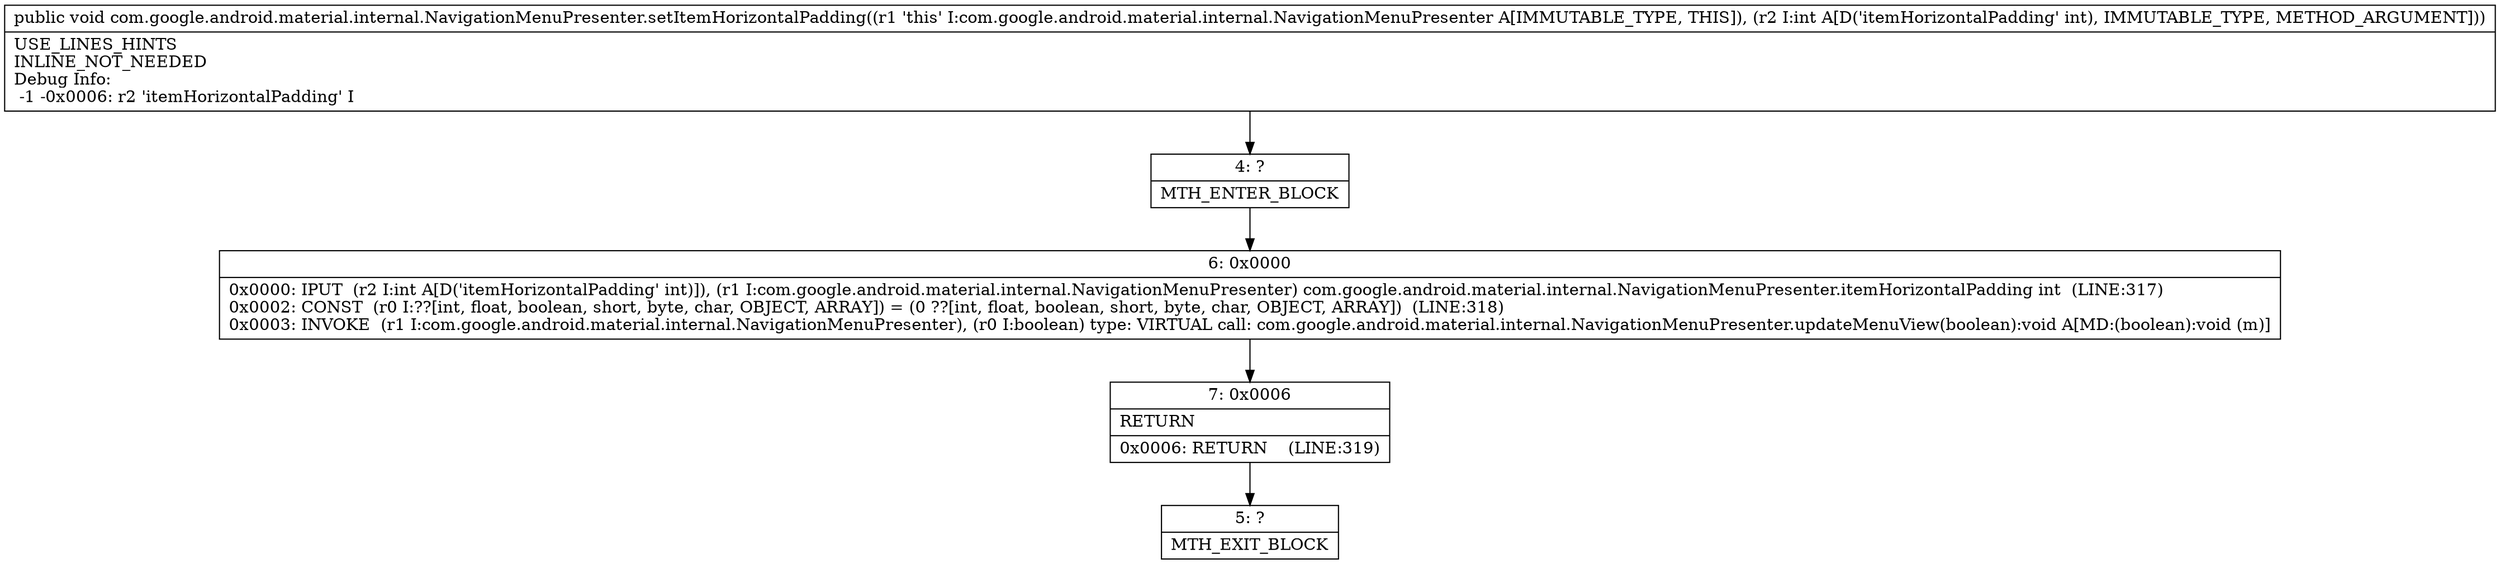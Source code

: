 digraph "CFG forcom.google.android.material.internal.NavigationMenuPresenter.setItemHorizontalPadding(I)V" {
Node_4 [shape=record,label="{4\:\ ?|MTH_ENTER_BLOCK\l}"];
Node_6 [shape=record,label="{6\:\ 0x0000|0x0000: IPUT  (r2 I:int A[D('itemHorizontalPadding' int)]), (r1 I:com.google.android.material.internal.NavigationMenuPresenter) com.google.android.material.internal.NavigationMenuPresenter.itemHorizontalPadding int  (LINE:317)\l0x0002: CONST  (r0 I:??[int, float, boolean, short, byte, char, OBJECT, ARRAY]) = (0 ??[int, float, boolean, short, byte, char, OBJECT, ARRAY])  (LINE:318)\l0x0003: INVOKE  (r1 I:com.google.android.material.internal.NavigationMenuPresenter), (r0 I:boolean) type: VIRTUAL call: com.google.android.material.internal.NavigationMenuPresenter.updateMenuView(boolean):void A[MD:(boolean):void (m)]\l}"];
Node_7 [shape=record,label="{7\:\ 0x0006|RETURN\l|0x0006: RETURN    (LINE:319)\l}"];
Node_5 [shape=record,label="{5\:\ ?|MTH_EXIT_BLOCK\l}"];
MethodNode[shape=record,label="{public void com.google.android.material.internal.NavigationMenuPresenter.setItemHorizontalPadding((r1 'this' I:com.google.android.material.internal.NavigationMenuPresenter A[IMMUTABLE_TYPE, THIS]), (r2 I:int A[D('itemHorizontalPadding' int), IMMUTABLE_TYPE, METHOD_ARGUMENT]))  | USE_LINES_HINTS\lINLINE_NOT_NEEDED\lDebug Info:\l  \-1 \-0x0006: r2 'itemHorizontalPadding' I\l}"];
MethodNode -> Node_4;Node_4 -> Node_6;
Node_6 -> Node_7;
Node_7 -> Node_5;
}


